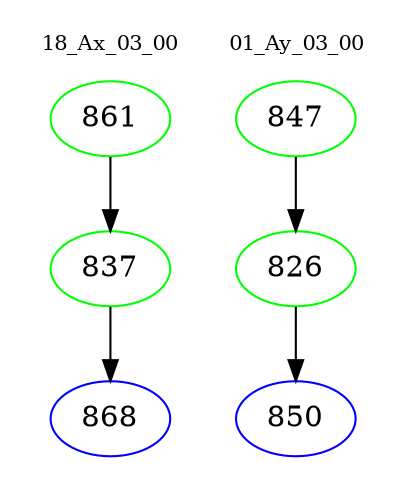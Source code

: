 digraph{
subgraph cluster_0 {
color = white
label = "18_Ax_03_00";
fontsize=10;
T0_861 [label="861", color="green"]
T0_861 -> T0_837 [color="black"]
T0_837 [label="837", color="green"]
T0_837 -> T0_868 [color="black"]
T0_868 [label="868", color="blue"]
}
subgraph cluster_1 {
color = white
label = "01_Ay_03_00";
fontsize=10;
T1_847 [label="847", color="green"]
T1_847 -> T1_826 [color="black"]
T1_826 [label="826", color="green"]
T1_826 -> T1_850 [color="black"]
T1_850 [label="850", color="blue"]
}
}
